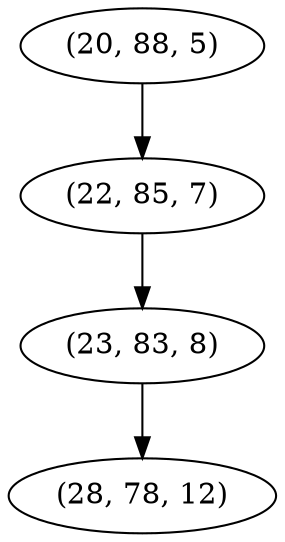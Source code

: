 digraph tree {
    "(20, 88, 5)";
    "(22, 85, 7)";
    "(23, 83, 8)";
    "(28, 78, 12)";
    "(20, 88, 5)" -> "(22, 85, 7)";
    "(22, 85, 7)" -> "(23, 83, 8)";
    "(23, 83, 8)" -> "(28, 78, 12)";
}
